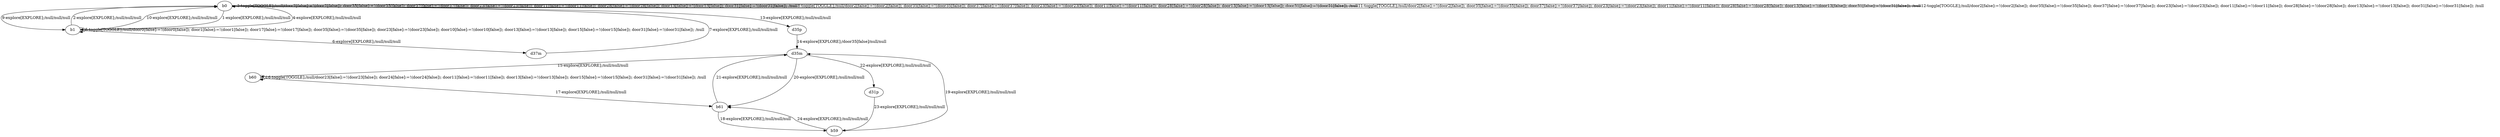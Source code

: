 # Total number of goals covered by this test: 2
# b59 --> b61
# d31p --> b59

digraph g {
"b0" -> "b1" [label = "1-explore[EXPLORE];/null/null/null"];
"b1" -> "b0" [label = "2-explore[EXPLORE];/null/null/null"];
"b0" -> "b0" [label = "3-toggle[TOGGLE];/null/door2[false]:=!(door2[false]); door35[false]:=!(door35[false]); door37[false]:=!(door37[false]); door23[false]:=!(door23[false]); door11[false]:=!(door11[false]); door28[false]:=!(door28[false]); door13[false]:=!(door13[false]); door31[false]:=!(door31[false]); /null"];
"b0" -> "b1" [label = "4-explore[EXPLORE];/null/null/null"];
"b1" -> "b1" [label = "5-toggle[TOGGLE];/null/door0[false]:=!(door0[false]); door1[false]:=!(door1[false]); door17[false]:=!(door17[false]); door35[false]:=!(door35[false]); door23[false]:=!(door23[false]); door10[false]:=!(door10[false]); door13[false]:=!(door13[false]); door15[false]:=!(door15[false]); door31[false]:=!(door31[false]); /null"];
"b1" -> "d37m" [label = "6-explore[EXPLORE];/null/null/null"];
"d37m" -> "b0" [label = "7-explore[EXPLORE];/null/null/null"];
"b0" -> "b0" [label = "8-toggle[TOGGLE];/null/door2[false]:=!(door2[false]); door35[false]:=!(door35[false]); door37[false]:=!(door37[false]); door23[false]:=!(door23[false]); door11[false]:=!(door11[false]); door28[false]:=!(door28[false]); door13[false]:=!(door13[false]); door31[false]:=!(door31[false]); /null"];
"b0" -> "b1" [label = "9-explore[EXPLORE];/null/null/null"];
"b1" -> "b0" [label = "10-explore[EXPLORE];/null/null/null"];
"b0" -> "b0" [label = "11-toggle[TOGGLE];/null/door2[false]:=!(door2[false]); door35[false]:=!(door35[false]); door37[false]:=!(door37[false]); door23[false]:=!(door23[false]); door11[false]:=!(door11[false]); door28[false]:=!(door28[false]); door13[false]:=!(door13[false]); door31[false]:=!(door31[false]); /null"];
"b0" -> "b0" [label = "12-toggle[TOGGLE];/null/door2[false]:=!(door2[false]); door35[false]:=!(door35[false]); door37[false]:=!(door37[false]); door23[false]:=!(door23[false]); door11[false]:=!(door11[false]); door28[false]:=!(door28[false]); door13[false]:=!(door13[false]); door31[false]:=!(door31[false]); /null"];
"b0" -> "d35p" [label = "13-explore[EXPLORE];/null/null/null"];
"d35p" -> "d35m" [label = "14-explore[EXPLORE];/door35[false]/null/null"];
"d35m" -> "b60" [label = "15-explore[EXPLORE];/null/null/null"];
"b60" -> "b60" [label = "16-toggle[TOGGLE];/null/door23[false]:=!(door23[false]); door24[false]:=!(door24[false]); door11[false]:=!(door11[false]); door13[false]:=!(door13[false]); door15[false]:=!(door15[false]); door31[false]:=!(door31[false]); /null"];
"b60" -> "b61" [label = "17-explore[EXPLORE];/null/null/null"];
"b61" -> "b59" [label = "18-explore[EXPLORE];/null/null/null"];
"b59" -> "d35m" [label = "19-explore[EXPLORE];/null/null/null"];
"d35m" -> "b61" [label = "20-explore[EXPLORE];/null/null/null"];
"b61" -> "d35m" [label = "21-explore[EXPLORE];/null/null/null"];
"d35m" -> "d31p" [label = "22-explore[EXPLORE];/null/null/null"];
"d31p" -> "b59" [label = "23-explore[EXPLORE];/null/null/null"];
"b59" -> "b61" [label = "24-explore[EXPLORE];/null/null/null"];
}